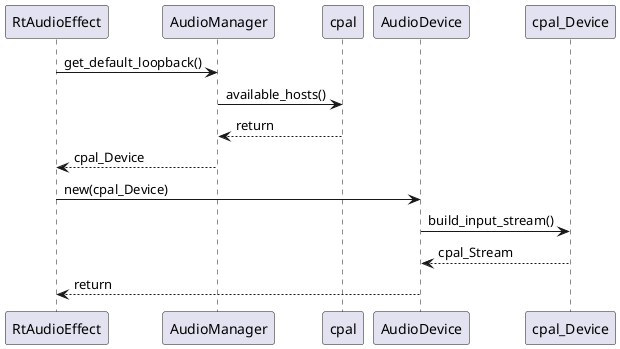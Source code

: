 @startuml "sequence of creating app"

RtAudioEffect -> AudioManager : get_default_loopback()
AudioManager -> cpal : available_hosts()
AudioManager <-- cpal : return
RtAudioEffect <-- AudioManager : cpal_Device

RtAudioEffect -> AudioDevice : new(cpal_Device)
AudioDevice -> cpal_Device : build_input_stream()
AudioDevice <-- cpal_Device : cpal_Stream
RtAudioEffect <-- AudioDevice : return

@enduml

